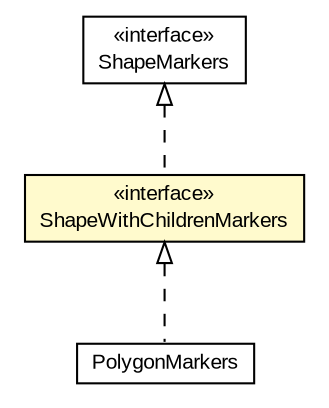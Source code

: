 #!/usr/local/bin/dot
#
# Class diagram 
# Generated by UMLGraph version R5_6-24-gf6e263 (http://www.umlgraph.org/)
#

digraph G {
	edge [fontname="arial",fontsize=10,labelfontname="arial",labelfontsize=10];
	node [fontname="arial",fontsize=10,shape=plaintext];
	nodesep=0.25;
	ranksep=0.5;
	// org.osmdroid.gpkg.overlay.features.PolygonMarkers
	c840 [label=<<table title="org.osmdroid.gpkg.overlay.features.PolygonMarkers" border="0" cellborder="1" cellspacing="0" cellpadding="2" port="p" href="./PolygonMarkers.html">
		<tr><td><table border="0" cellspacing="0" cellpadding="1">
<tr><td align="center" balign="center"> PolygonMarkers </td></tr>
		</table></td></tr>
		</table>>, URL="./PolygonMarkers.html", fontname="arial", fontcolor="black", fontsize=10.0];
	// org.osmdroid.gpkg.overlay.features.ShapeMarkers
	c845 [label=<<table title="org.osmdroid.gpkg.overlay.features.ShapeMarkers" border="0" cellborder="1" cellspacing="0" cellpadding="2" port="p" href="./ShapeMarkers.html">
		<tr><td><table border="0" cellspacing="0" cellpadding="1">
<tr><td align="center" balign="center"> &#171;interface&#187; </td></tr>
<tr><td align="center" balign="center"> ShapeMarkers </td></tr>
		</table></td></tr>
		</table>>, URL="./ShapeMarkers.html", fontname="arial", fontcolor="black", fontsize=10.0];
	// org.osmdroid.gpkg.overlay.features.ShapeWithChildrenMarkers
	c846 [label=<<table title="org.osmdroid.gpkg.overlay.features.ShapeWithChildrenMarkers" border="0" cellborder="1" cellspacing="0" cellpadding="2" port="p" bgcolor="lemonChiffon" href="./ShapeWithChildrenMarkers.html">
		<tr><td><table border="0" cellspacing="0" cellpadding="1">
<tr><td align="center" balign="center"> &#171;interface&#187; </td></tr>
<tr><td align="center" balign="center"> ShapeWithChildrenMarkers </td></tr>
		</table></td></tr>
		</table>>, URL="./ShapeWithChildrenMarkers.html", fontname="arial", fontcolor="black", fontsize=10.0];
	//org.osmdroid.gpkg.overlay.features.PolygonMarkers implements org.osmdroid.gpkg.overlay.features.ShapeWithChildrenMarkers
	c846:p -> c840:p [dir=back,arrowtail=empty,style=dashed];
	//org.osmdroid.gpkg.overlay.features.ShapeWithChildrenMarkers implements org.osmdroid.gpkg.overlay.features.ShapeMarkers
	c845:p -> c846:p [dir=back,arrowtail=empty,style=dashed];
}

